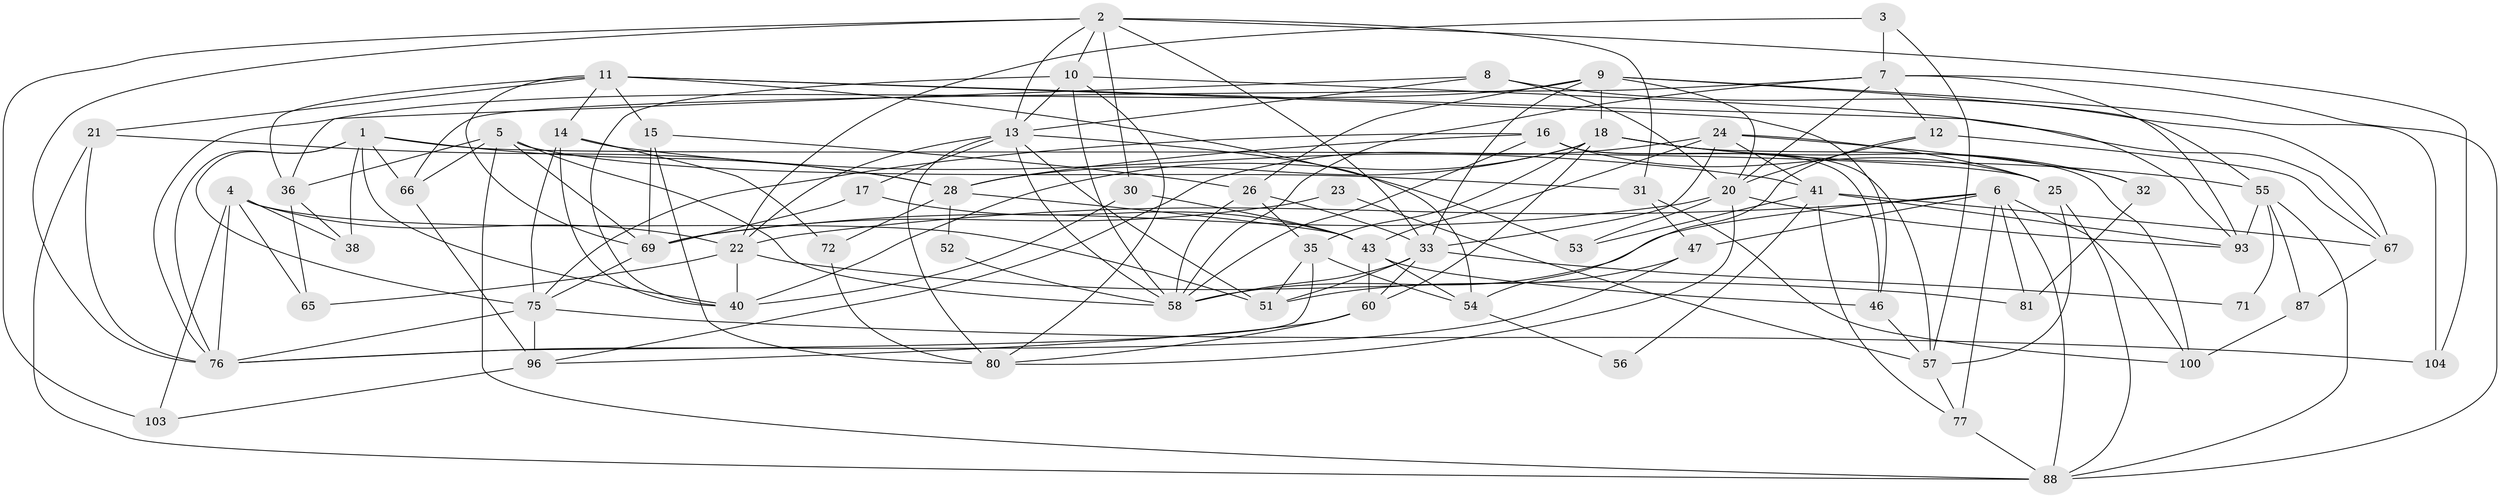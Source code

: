 // original degree distribution, {4: 0.330188679245283, 3: 0.2641509433962264, 5: 0.1792452830188679, 6: 0.08490566037735849, 2: 0.10377358490566038, 7: 0.02830188679245283, 8: 0.009433962264150943}
// Generated by graph-tools (version 1.1) at 2025/42/03/06/25 10:42:01]
// undirected, 65 vertices, 168 edges
graph export_dot {
graph [start="1"]
  node [color=gray90,style=filled];
  1 [super="+19"];
  2 [super="+82"];
  3;
  4 [super="+59"];
  5 [super="+62"];
  6 [super="+89"];
  7 [super="+74"];
  8;
  9 [super="+50"];
  10 [super="+29"];
  11 [super="+37"];
  12;
  13 [super="+42"];
  14 [super="+49"];
  15 [super="+90"];
  16 [super="+63"];
  17;
  18 [super="+78"];
  20 [super="+73"];
  21 [super="+70"];
  22 [super="+68"];
  23;
  24 [super="+64"];
  25 [super="+27"];
  26;
  28 [super="+39"];
  30;
  31;
  32;
  33 [super="+34"];
  35 [super="+44"];
  36 [super="+45"];
  38;
  40 [super="+48"];
  41 [super="+85"];
  43 [super="+92"];
  46;
  47;
  51 [super="+95"];
  52;
  53;
  54 [super="+61"];
  55 [super="+99"];
  56;
  57 [super="+83"];
  58 [super="+105"];
  60 [super="+86"];
  65;
  66 [super="+79"];
  67 [super="+94"];
  69 [super="+84"];
  71;
  72;
  75 [super="+91"];
  76 [super="+106"];
  77;
  80 [super="+101"];
  81;
  87;
  88 [super="+98"];
  93;
  96 [super="+97"];
  100 [super="+102"];
  103;
  104;
  1 -- 25;
  1 -- 38;
  1 -- 40;
  1 -- 66;
  1 -- 75;
  1 -- 76;
  1 -- 28;
  2 -- 30;
  2 -- 104;
  2 -- 33;
  2 -- 103;
  2 -- 10;
  2 -- 76;
  2 -- 13;
  2 -- 31;
  3 -- 22;
  3 -- 57;
  3 -- 7;
  4 -- 38;
  4 -- 103;
  4 -- 65;
  4 -- 22;
  4 -- 76 [weight=2];
  4 -- 51;
  5 -- 66;
  5 -- 69;
  5 -- 31;
  5 -- 88;
  5 -- 58;
  5 -- 36;
  6 -- 47;
  6 -- 77;
  6 -- 81;
  6 -- 100;
  6 -- 22;
  6 -- 88;
  6 -- 58;
  7 -- 20;
  7 -- 66;
  7 -- 12;
  7 -- 93;
  7 -- 88;
  7 -- 58;
  8 -- 20;
  8 -- 36;
  8 -- 13;
  8 -- 67;
  9 -- 26;
  9 -- 76;
  9 -- 33;
  9 -- 20;
  9 -- 104;
  9 -- 55;
  9 -- 18;
  10 -- 80;
  10 -- 13;
  10 -- 93;
  10 -- 58;
  10 -- 40;
  11 -- 67;
  11 -- 53;
  11 -- 46;
  11 -- 15;
  11 -- 21;
  11 -- 69;
  11 -- 14;
  11 -- 36;
  12 -- 67;
  12 -- 54;
  12 -- 20;
  13 -- 17;
  13 -- 22;
  13 -- 80;
  13 -- 51;
  13 -- 54 [weight=2];
  13 -- 58;
  14 -- 41;
  14 -- 40;
  14 -- 72;
  14 -- 75;
  15 -- 80;
  15 -- 26;
  15 -- 69;
  16 -- 25;
  16 -- 58;
  16 -- 75;
  16 -- 46;
  16 -- 57;
  16 -- 28;
  17 -- 43;
  17 -- 69;
  18 -- 32;
  18 -- 60;
  18 -- 35;
  18 -- 100;
  18 -- 55;
  18 -- 40;
  18 -- 28;
  20 -- 93;
  20 -- 69;
  20 -- 53;
  20 -- 80;
  21 -- 88 [weight=2];
  21 -- 28;
  21 -- 76;
  22 -- 81;
  22 -- 65;
  22 -- 40;
  23 -- 69;
  23 -- 57;
  24 -- 33;
  24 -- 32;
  24 -- 96;
  24 -- 25;
  24 -- 41;
  24 -- 43;
  25 -- 88;
  25 -- 57;
  26 -- 33;
  26 -- 35;
  26 -- 58;
  28 -- 43;
  28 -- 52;
  28 -- 72;
  30 -- 43;
  30 -- 40;
  31 -- 47;
  31 -- 100;
  32 -- 81;
  33 -- 71;
  33 -- 60;
  33 -- 58;
  33 -- 51;
  35 -- 54;
  35 -- 51;
  35 -- 76;
  36 -- 65;
  36 -- 38;
  41 -- 77;
  41 -- 53;
  41 -- 56;
  41 -- 93;
  41 -- 67;
  43 -- 60;
  43 -- 54;
  43 -- 46;
  46 -- 57;
  47 -- 76;
  47 -- 51;
  52 -- 58;
  54 -- 56;
  55 -- 93;
  55 -- 71;
  55 -- 88;
  55 -- 87;
  57 -- 77;
  60 -- 96;
  60 -- 80;
  66 -- 96;
  67 -- 87;
  69 -- 75;
  72 -- 80;
  75 -- 104;
  75 -- 96;
  75 -- 76;
  77 -- 88;
  87 -- 100;
  96 -- 103;
}
